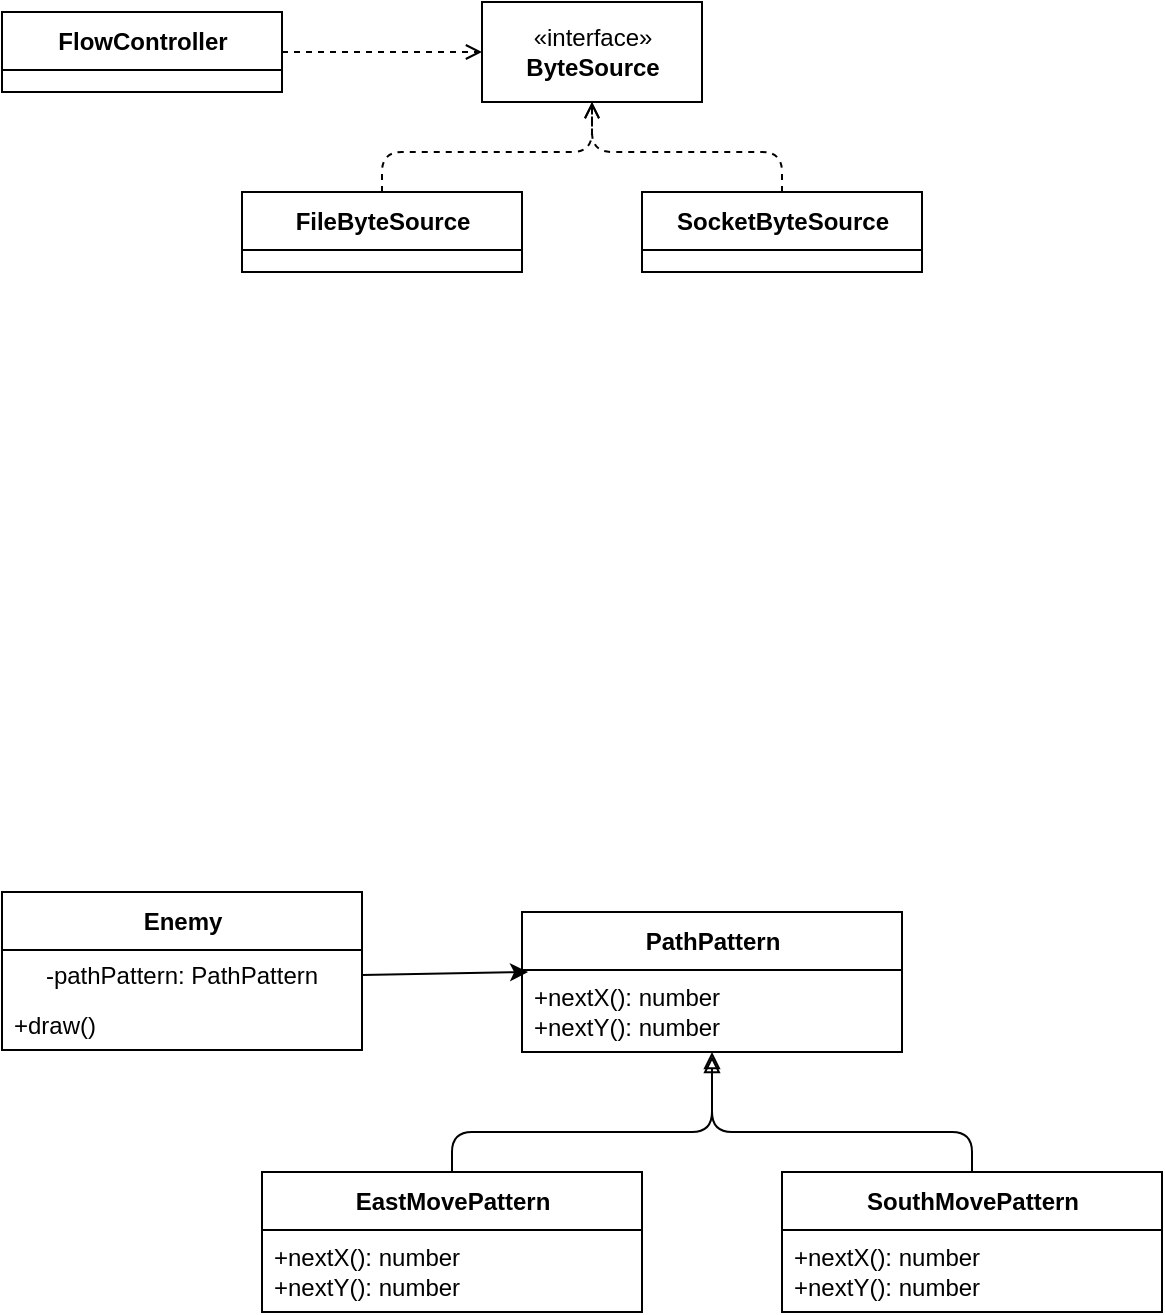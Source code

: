 <mxfile>
    <diagram id="Gv-rbHKh-OtAMMD02TT6" name="페이지-1">
        <mxGraphModel dx="648" dy="909" grid="1" gridSize="10" guides="0" tooltips="1" connect="1" arrows="1" fold="1" page="1" pageScale="1" pageWidth="827" pageHeight="1169" math="0" shadow="0">
            <root>
                <mxCell id="0"/>
                <mxCell id="1" parent="0"/>
                <mxCell id="6" value="" style="edgeStyle=none;html=1;dashed=1;endArrow=open;endFill=0;" parent="1" source="2" target="5" edge="1">
                    <mxGeometry relative="1" as="geometry"/>
                </mxCell>
                <mxCell id="2" value="FlowController" style="swimlane;fontStyle=1;align=center;verticalAlign=middle;childLayout=stackLayout;horizontal=1;startSize=29;horizontalStack=0;resizeParent=1;resizeParentMax=0;resizeLast=0;collapsible=0;marginBottom=0;html=1;" parent="1" vertex="1">
                    <mxGeometry x="170" y="390" width="140" height="40" as="geometry"/>
                </mxCell>
                <mxCell id="5" value="«interface»&lt;br&gt;&lt;b&gt;ByteSource&lt;/b&gt;" style="html=1;" parent="1" vertex="1">
                    <mxGeometry x="410" y="385" width="110" height="50" as="geometry"/>
                </mxCell>
                <mxCell id="10" style="edgeStyle=none;html=1;exitX=0.5;exitY=0;exitDx=0;exitDy=0;entryX=0.5;entryY=1;entryDx=0;entryDy=0;dashed=1;endArrow=open;endFill=0;" parent="1" source="8" target="5" edge="1">
                    <mxGeometry relative="1" as="geometry">
                        <Array as="points">
                            <mxPoint x="360" y="460"/>
                            <mxPoint x="465" y="460"/>
                        </Array>
                    </mxGeometry>
                </mxCell>
                <mxCell id="8" value="FileByteSource" style="swimlane;fontStyle=1;align=center;verticalAlign=middle;childLayout=stackLayout;horizontal=1;startSize=29;horizontalStack=0;resizeParent=1;resizeParentMax=0;resizeLast=0;collapsible=0;marginBottom=0;html=1;" parent="1" vertex="1">
                    <mxGeometry x="290" y="480" width="140" height="40" as="geometry"/>
                </mxCell>
                <mxCell id="11" style="edgeStyle=none;html=1;exitX=0.5;exitY=0;exitDx=0;exitDy=0;entryX=0.5;entryY=1;entryDx=0;entryDy=0;dashed=1;endArrow=open;endFill=0;" parent="1" source="9" target="5" edge="1">
                    <mxGeometry relative="1" as="geometry">
                        <Array as="points">
                            <mxPoint x="560" y="460"/>
                            <mxPoint x="465" y="460"/>
                        </Array>
                    </mxGeometry>
                </mxCell>
                <mxCell id="9" value="SocketByteSource" style="swimlane;fontStyle=1;align=center;verticalAlign=middle;childLayout=stackLayout;horizontal=1;startSize=29;horizontalStack=0;resizeParent=1;resizeParentMax=0;resizeLast=0;collapsible=0;marginBottom=0;html=1;" parent="1" vertex="1">
                    <mxGeometry x="490" y="480" width="140" height="40" as="geometry"/>
                </mxCell>
                <mxCell id="20" value="Enemy" style="swimlane;fontStyle=1;align=center;verticalAlign=middle;childLayout=stackLayout;horizontal=1;startSize=29;horizontalStack=0;resizeParent=1;resizeParentMax=0;resizeLast=0;collapsible=0;marginBottom=0;html=1;" vertex="1" parent="1">
                    <mxGeometry x="170" y="830" width="180" height="79" as="geometry"/>
                </mxCell>
                <mxCell id="21" value="-pathPattern: PathPattern" style="text;html=1;strokeColor=none;fillColor=none;align=center;verticalAlign=middle;spacingLeft=4;spacingRight=4;overflow=hidden;rotatable=0;points=[[0,0.5],[1,0.5]];portConstraint=eastwest;" vertex="1" parent="20">
                    <mxGeometry y="29" width="180" height="25" as="geometry"/>
                </mxCell>
                <mxCell id="22" value="+draw()" style="text;html=1;strokeColor=none;fillColor=none;align=left;verticalAlign=middle;spacingLeft=4;spacingRight=4;overflow=hidden;rotatable=0;points=[[0,0.5],[1,0.5]];portConstraint=eastwest;" vertex="1" parent="20">
                    <mxGeometry y="54" width="180" height="25" as="geometry"/>
                </mxCell>
                <mxCell id="24" value="PathPattern" style="swimlane;fontStyle=1;align=center;verticalAlign=middle;childLayout=stackLayout;horizontal=1;startSize=29;horizontalStack=0;resizeParent=1;resizeParentMax=0;resizeLast=0;collapsible=0;marginBottom=0;html=1;" vertex="1" parent="1">
                    <mxGeometry x="430" y="840" width="190" height="70" as="geometry"/>
                </mxCell>
                <mxCell id="26" value="+nextX(): number&lt;br&gt;+nextY(): number" style="text;html=1;strokeColor=none;fillColor=none;align=left;verticalAlign=middle;spacingLeft=4;spacingRight=4;overflow=hidden;rotatable=0;points=[[0,0.5],[1,0.5]];portConstraint=eastwest;" vertex="1" parent="24">
                    <mxGeometry y="29" width="190" height="41" as="geometry"/>
                </mxCell>
                <mxCell id="32" style="edgeStyle=none;html=1;exitX=0.5;exitY=0;exitDx=0;exitDy=0;entryX=0.5;entryY=1.049;entryDx=0;entryDy=0;entryPerimeter=0;endArrow=block;endFill=0;" edge="1" parent="1" source="27" target="26">
                    <mxGeometry relative="1" as="geometry">
                        <Array as="points">
                            <mxPoint x="395" y="950"/>
                            <mxPoint x="525" y="950"/>
                        </Array>
                    </mxGeometry>
                </mxCell>
                <mxCell id="27" value="EastMovePattern" style="swimlane;fontStyle=1;align=center;verticalAlign=middle;childLayout=stackLayout;horizontal=1;startSize=29;horizontalStack=0;resizeParent=1;resizeParentMax=0;resizeLast=0;collapsible=0;marginBottom=0;html=1;" vertex="1" parent="1">
                    <mxGeometry x="300" y="970" width="190" height="70" as="geometry"/>
                </mxCell>
                <mxCell id="28" value="+nextX(): number&lt;br&gt;+nextY(): number" style="text;html=1;strokeColor=none;fillColor=none;align=left;verticalAlign=middle;spacingLeft=4;spacingRight=4;overflow=hidden;rotatable=0;points=[[0,0.5],[1,0.5]];portConstraint=eastwest;" vertex="1" parent="27">
                    <mxGeometry y="29" width="190" height="41" as="geometry"/>
                </mxCell>
                <mxCell id="33" style="edgeStyle=none;html=1;endArrow=block;endFill=0;" edge="1" parent="1" source="29">
                    <mxGeometry relative="1" as="geometry">
                        <mxPoint x="525" y="910" as="targetPoint"/>
                        <Array as="points">
                            <mxPoint x="655" y="950"/>
                            <mxPoint x="525" y="950"/>
                        </Array>
                    </mxGeometry>
                </mxCell>
                <mxCell id="29" value="SouthMovePattern" style="swimlane;fontStyle=1;align=center;verticalAlign=middle;childLayout=stackLayout;horizontal=1;startSize=29;horizontalStack=0;resizeParent=1;resizeParentMax=0;resizeLast=0;collapsible=0;marginBottom=0;html=1;" vertex="1" parent="1">
                    <mxGeometry x="560" y="970" width="190" height="70" as="geometry"/>
                </mxCell>
                <mxCell id="30" value="+nextX(): number&lt;br&gt;+nextY(): number" style="text;html=1;strokeColor=none;fillColor=none;align=left;verticalAlign=middle;spacingLeft=4;spacingRight=4;overflow=hidden;rotatable=0;points=[[0,0.5],[1,0.5]];portConstraint=eastwest;" vertex="1" parent="29">
                    <mxGeometry y="29" width="190" height="41" as="geometry"/>
                </mxCell>
                <mxCell id="31" style="edgeStyle=none;html=1;exitX=1;exitY=0.5;exitDx=0;exitDy=0;entryX=0.016;entryY=0.024;entryDx=0;entryDy=0;entryPerimeter=0;" edge="1" parent="1" source="21" target="26">
                    <mxGeometry relative="1" as="geometry"/>
                </mxCell>
            </root>
        </mxGraphModel>
    </diagram>
</mxfile>